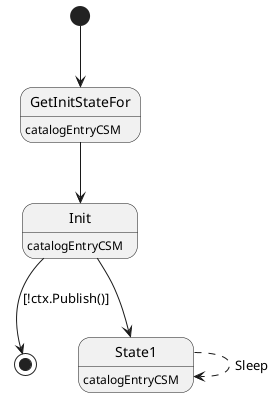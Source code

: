 @startuml
state "GetInitStateFor" as T00_S001
T00_S001 : catalogEntryCSM
[*] --> T00_S001
T00_S001 --> T00_S002
state "Init" as T00_S002
T00_S002 : catalogEntryCSM
T00_S002 --> [*] : [!ctx.Publish()]
T00_S002 --> T00_S003
state "State1" as T00_S003
T00_S003 : catalogEntryCSM
T00_S003 --[dashed]> T00_S003 : Sleep
@enduml
